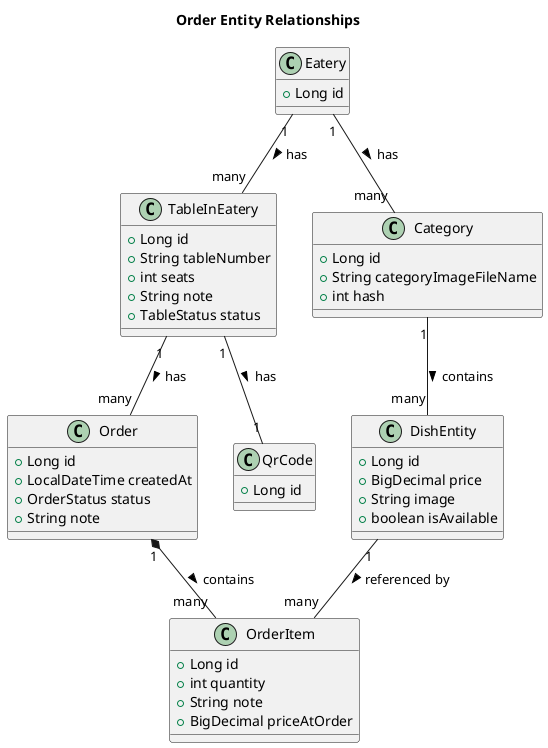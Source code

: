 @startuml
title Order Entity Relationships

' Entities
class Order {
  +Long id
  +LocalDateTime createdAt
  +OrderStatus status
  +String note
}

class OrderItem {
  +Long id
  +int quantity
  +String note
  +BigDecimal priceAtOrder
}

class TableInEatery {
  +Long id
  +String tableNumber
  +int seats
  +String note
  +TableStatus status
}

class DishEntity {
  +Long id
  +BigDecimal price
  +String image
  +boolean isAvailable
}

class Category {
  +Long id
  +String categoryImageFileName
  +int hash
}

class Eatery {
  +Long id
}

class QrCode {
  +Long id
}

' Relationships
Order "1" *-- "many" OrderItem : contains >
TableInEatery "1" -- "many" Order : has >
DishEntity "1" -- "many" OrderItem : referenced by >
Category "1" -- "many" DishEntity : contains >
Eatery "1" -- "many" Category : has >
Eatery "1" -- "many" TableInEatery : has >
TableInEatery "1" -- "1" QrCode : has >

@enduml